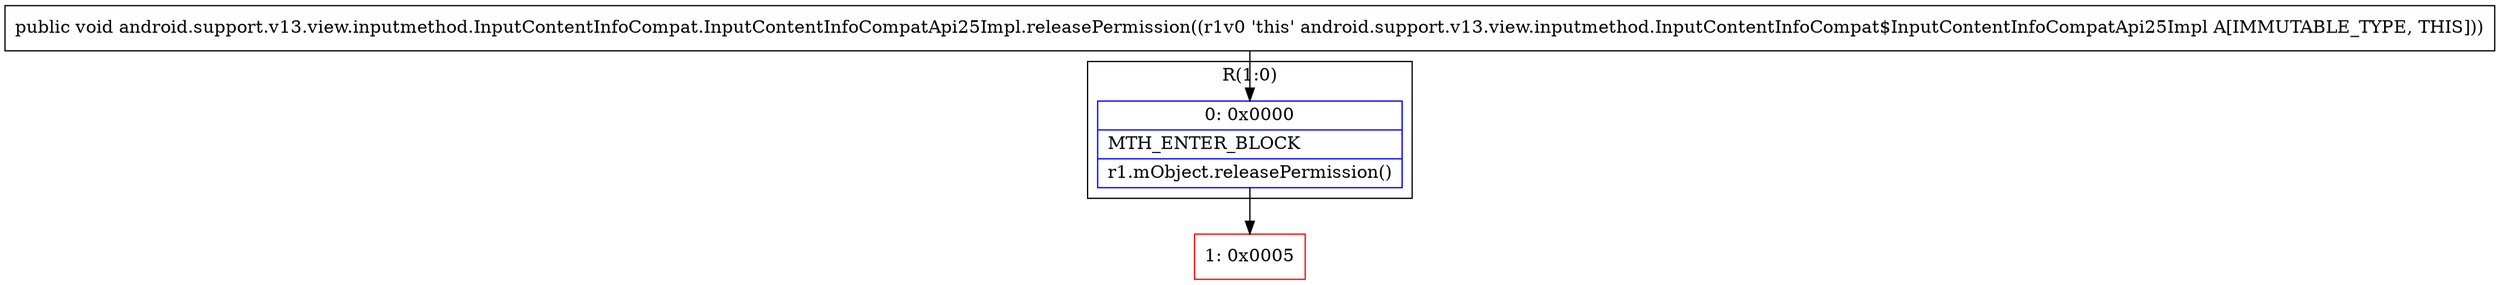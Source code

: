 digraph "CFG forandroid.support.v13.view.inputmethod.InputContentInfoCompat.InputContentInfoCompatApi25Impl.releasePermission()V" {
subgraph cluster_Region_1474386192 {
label = "R(1:0)";
node [shape=record,color=blue];
Node_0 [shape=record,label="{0\:\ 0x0000|MTH_ENTER_BLOCK\l|r1.mObject.releasePermission()\l}"];
}
Node_1 [shape=record,color=red,label="{1\:\ 0x0005}"];
MethodNode[shape=record,label="{public void android.support.v13.view.inputmethod.InputContentInfoCompat.InputContentInfoCompatApi25Impl.releasePermission((r1v0 'this' android.support.v13.view.inputmethod.InputContentInfoCompat$InputContentInfoCompatApi25Impl A[IMMUTABLE_TYPE, THIS])) }"];
MethodNode -> Node_0;
Node_0 -> Node_1;
}

